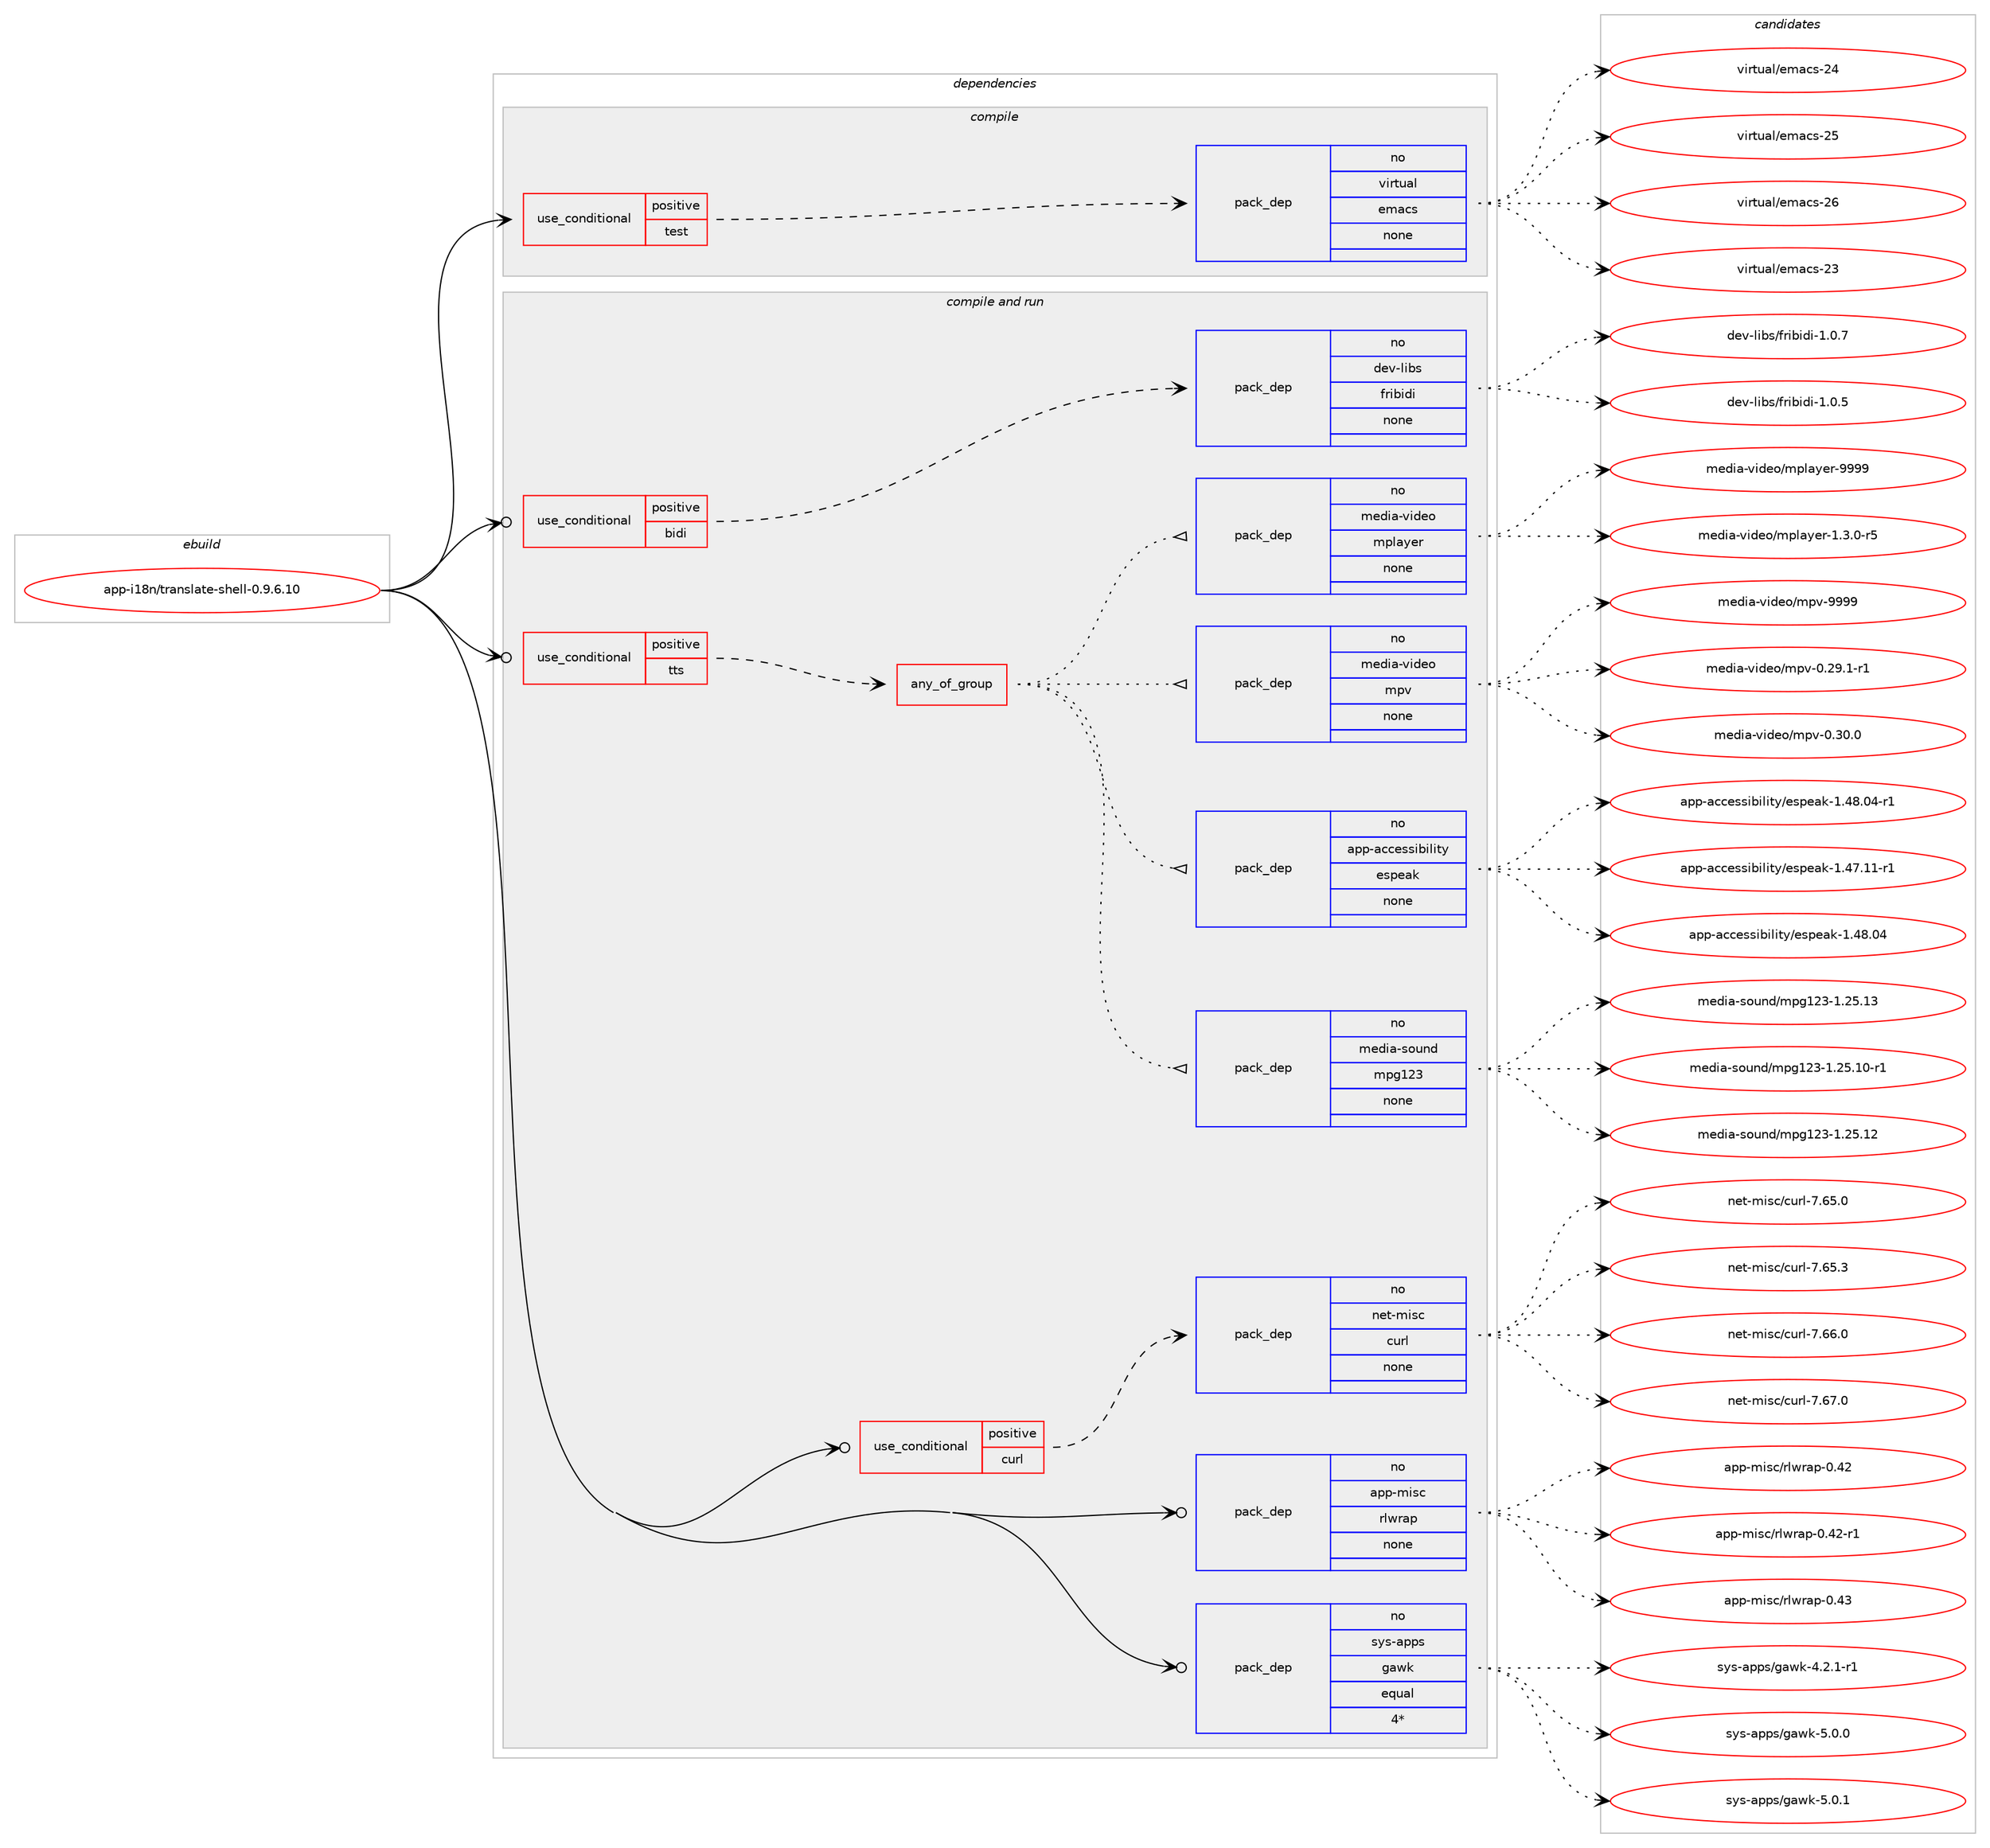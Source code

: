 digraph prolog {

# *************
# Graph options
# *************

newrank=true;
concentrate=true;
compound=true;
graph [rankdir=LR,fontname=Helvetica,fontsize=10,ranksep=1.5];#, ranksep=2.5, nodesep=0.2];
edge  [arrowhead=vee];
node  [fontname=Helvetica,fontsize=10];

# **********
# The ebuild
# **********

subgraph cluster_leftcol {
color=gray;
rank=same;
label=<<i>ebuild</i>>;
id [label="app-i18n/translate-shell-0.9.6.10", color=red, width=4, href="../app-i18n/translate-shell-0.9.6.10.svg"];
}

# ****************
# The dependencies
# ****************

subgraph cluster_midcol {
color=gray;
label=<<i>dependencies</i>>;
subgraph cluster_compile {
fillcolor="#eeeeee";
style=filled;
label=<<i>compile</i>>;
subgraph cond118468 {
dependency495845 [label=<<TABLE BORDER="0" CELLBORDER="1" CELLSPACING="0" CELLPADDING="4"><TR><TD ROWSPAN="3" CELLPADDING="10">use_conditional</TD></TR><TR><TD>positive</TD></TR><TR><TD>test</TD></TR></TABLE>>, shape=none, color=red];
subgraph pack368427 {
dependency495846 [label=<<TABLE BORDER="0" CELLBORDER="1" CELLSPACING="0" CELLPADDING="4" WIDTH="220"><TR><TD ROWSPAN="6" CELLPADDING="30">pack_dep</TD></TR><TR><TD WIDTH="110">no</TD></TR><TR><TD>virtual</TD></TR><TR><TD>emacs</TD></TR><TR><TD>none</TD></TR><TR><TD></TD></TR></TABLE>>, shape=none, color=blue];
}
dependency495845:e -> dependency495846:w [weight=20,style="dashed",arrowhead="vee"];
}
id:e -> dependency495845:w [weight=20,style="solid",arrowhead="vee"];
}
subgraph cluster_compileandrun {
fillcolor="#eeeeee";
style=filled;
label=<<i>compile and run</i>>;
subgraph cond118469 {
dependency495847 [label=<<TABLE BORDER="0" CELLBORDER="1" CELLSPACING="0" CELLPADDING="4"><TR><TD ROWSPAN="3" CELLPADDING="10">use_conditional</TD></TR><TR><TD>positive</TD></TR><TR><TD>bidi</TD></TR></TABLE>>, shape=none, color=red];
subgraph pack368428 {
dependency495848 [label=<<TABLE BORDER="0" CELLBORDER="1" CELLSPACING="0" CELLPADDING="4" WIDTH="220"><TR><TD ROWSPAN="6" CELLPADDING="30">pack_dep</TD></TR><TR><TD WIDTH="110">no</TD></TR><TR><TD>dev-libs</TD></TR><TR><TD>fribidi</TD></TR><TR><TD>none</TD></TR><TR><TD></TD></TR></TABLE>>, shape=none, color=blue];
}
dependency495847:e -> dependency495848:w [weight=20,style="dashed",arrowhead="vee"];
}
id:e -> dependency495847:w [weight=20,style="solid",arrowhead="odotvee"];
subgraph cond118470 {
dependency495849 [label=<<TABLE BORDER="0" CELLBORDER="1" CELLSPACING="0" CELLPADDING="4"><TR><TD ROWSPAN="3" CELLPADDING="10">use_conditional</TD></TR><TR><TD>positive</TD></TR><TR><TD>curl</TD></TR></TABLE>>, shape=none, color=red];
subgraph pack368429 {
dependency495850 [label=<<TABLE BORDER="0" CELLBORDER="1" CELLSPACING="0" CELLPADDING="4" WIDTH="220"><TR><TD ROWSPAN="6" CELLPADDING="30">pack_dep</TD></TR><TR><TD WIDTH="110">no</TD></TR><TR><TD>net-misc</TD></TR><TR><TD>curl</TD></TR><TR><TD>none</TD></TR><TR><TD></TD></TR></TABLE>>, shape=none, color=blue];
}
dependency495849:e -> dependency495850:w [weight=20,style="dashed",arrowhead="vee"];
}
id:e -> dependency495849:w [weight=20,style="solid",arrowhead="odotvee"];
subgraph cond118471 {
dependency495851 [label=<<TABLE BORDER="0" CELLBORDER="1" CELLSPACING="0" CELLPADDING="4"><TR><TD ROWSPAN="3" CELLPADDING="10">use_conditional</TD></TR><TR><TD>positive</TD></TR><TR><TD>tts</TD></TR></TABLE>>, shape=none, color=red];
subgraph any8635 {
dependency495852 [label=<<TABLE BORDER="0" CELLBORDER="1" CELLSPACING="0" CELLPADDING="4"><TR><TD CELLPADDING="10">any_of_group</TD></TR></TABLE>>, shape=none, color=red];subgraph pack368430 {
dependency495853 [label=<<TABLE BORDER="0" CELLBORDER="1" CELLSPACING="0" CELLPADDING="4" WIDTH="220"><TR><TD ROWSPAN="6" CELLPADDING="30">pack_dep</TD></TR><TR><TD WIDTH="110">no</TD></TR><TR><TD>media-sound</TD></TR><TR><TD>mpg123</TD></TR><TR><TD>none</TD></TR><TR><TD></TD></TR></TABLE>>, shape=none, color=blue];
}
dependency495852:e -> dependency495853:w [weight=20,style="dotted",arrowhead="oinv"];
subgraph pack368431 {
dependency495854 [label=<<TABLE BORDER="0" CELLBORDER="1" CELLSPACING="0" CELLPADDING="4" WIDTH="220"><TR><TD ROWSPAN="6" CELLPADDING="30">pack_dep</TD></TR><TR><TD WIDTH="110">no</TD></TR><TR><TD>app-accessibility</TD></TR><TR><TD>espeak</TD></TR><TR><TD>none</TD></TR><TR><TD></TD></TR></TABLE>>, shape=none, color=blue];
}
dependency495852:e -> dependency495854:w [weight=20,style="dotted",arrowhead="oinv"];
subgraph pack368432 {
dependency495855 [label=<<TABLE BORDER="0" CELLBORDER="1" CELLSPACING="0" CELLPADDING="4" WIDTH="220"><TR><TD ROWSPAN="6" CELLPADDING="30">pack_dep</TD></TR><TR><TD WIDTH="110">no</TD></TR><TR><TD>media-video</TD></TR><TR><TD>mpv</TD></TR><TR><TD>none</TD></TR><TR><TD></TD></TR></TABLE>>, shape=none, color=blue];
}
dependency495852:e -> dependency495855:w [weight=20,style="dotted",arrowhead="oinv"];
subgraph pack368433 {
dependency495856 [label=<<TABLE BORDER="0" CELLBORDER="1" CELLSPACING="0" CELLPADDING="4" WIDTH="220"><TR><TD ROWSPAN="6" CELLPADDING="30">pack_dep</TD></TR><TR><TD WIDTH="110">no</TD></TR><TR><TD>media-video</TD></TR><TR><TD>mplayer</TD></TR><TR><TD>none</TD></TR><TR><TD></TD></TR></TABLE>>, shape=none, color=blue];
}
dependency495852:e -> dependency495856:w [weight=20,style="dotted",arrowhead="oinv"];
}
dependency495851:e -> dependency495852:w [weight=20,style="dashed",arrowhead="vee"];
}
id:e -> dependency495851:w [weight=20,style="solid",arrowhead="odotvee"];
subgraph pack368434 {
dependency495857 [label=<<TABLE BORDER="0" CELLBORDER="1" CELLSPACING="0" CELLPADDING="4" WIDTH="220"><TR><TD ROWSPAN="6" CELLPADDING="30">pack_dep</TD></TR><TR><TD WIDTH="110">no</TD></TR><TR><TD>app-misc</TD></TR><TR><TD>rlwrap</TD></TR><TR><TD>none</TD></TR><TR><TD></TD></TR></TABLE>>, shape=none, color=blue];
}
id:e -> dependency495857:w [weight=20,style="solid",arrowhead="odotvee"];
subgraph pack368435 {
dependency495858 [label=<<TABLE BORDER="0" CELLBORDER="1" CELLSPACING="0" CELLPADDING="4" WIDTH="220"><TR><TD ROWSPAN="6" CELLPADDING="30">pack_dep</TD></TR><TR><TD WIDTH="110">no</TD></TR><TR><TD>sys-apps</TD></TR><TR><TD>gawk</TD></TR><TR><TD>equal</TD></TR><TR><TD>4*</TD></TR></TABLE>>, shape=none, color=blue];
}
id:e -> dependency495858:w [weight=20,style="solid",arrowhead="odotvee"];
}
subgraph cluster_run {
fillcolor="#eeeeee";
style=filled;
label=<<i>run</i>>;
}
}

# **************
# The candidates
# **************

subgraph cluster_choices {
rank=same;
color=gray;
label=<<i>candidates</i>>;

subgraph choice368427 {
color=black;
nodesep=1;
choice11810511411611797108471011099799115455051 [label="virtual/emacs-23", color=red, width=4,href="../virtual/emacs-23.svg"];
choice11810511411611797108471011099799115455052 [label="virtual/emacs-24", color=red, width=4,href="../virtual/emacs-24.svg"];
choice11810511411611797108471011099799115455053 [label="virtual/emacs-25", color=red, width=4,href="../virtual/emacs-25.svg"];
choice11810511411611797108471011099799115455054 [label="virtual/emacs-26", color=red, width=4,href="../virtual/emacs-26.svg"];
dependency495846:e -> choice11810511411611797108471011099799115455051:w [style=dotted,weight="100"];
dependency495846:e -> choice11810511411611797108471011099799115455052:w [style=dotted,weight="100"];
dependency495846:e -> choice11810511411611797108471011099799115455053:w [style=dotted,weight="100"];
dependency495846:e -> choice11810511411611797108471011099799115455054:w [style=dotted,weight="100"];
}
subgraph choice368428 {
color=black;
nodesep=1;
choice10010111845108105981154710211410598105100105454946484653 [label="dev-libs/fribidi-1.0.5", color=red, width=4,href="../dev-libs/fribidi-1.0.5.svg"];
choice10010111845108105981154710211410598105100105454946484655 [label="dev-libs/fribidi-1.0.7", color=red, width=4,href="../dev-libs/fribidi-1.0.7.svg"];
dependency495848:e -> choice10010111845108105981154710211410598105100105454946484653:w [style=dotted,weight="100"];
dependency495848:e -> choice10010111845108105981154710211410598105100105454946484655:w [style=dotted,weight="100"];
}
subgraph choice368429 {
color=black;
nodesep=1;
choice1101011164510910511599479911711410845554654534648 [label="net-misc/curl-7.65.0", color=red, width=4,href="../net-misc/curl-7.65.0.svg"];
choice1101011164510910511599479911711410845554654534651 [label="net-misc/curl-7.65.3", color=red, width=4,href="../net-misc/curl-7.65.3.svg"];
choice1101011164510910511599479911711410845554654544648 [label="net-misc/curl-7.66.0", color=red, width=4,href="../net-misc/curl-7.66.0.svg"];
choice1101011164510910511599479911711410845554654554648 [label="net-misc/curl-7.67.0", color=red, width=4,href="../net-misc/curl-7.67.0.svg"];
dependency495850:e -> choice1101011164510910511599479911711410845554654534648:w [style=dotted,weight="100"];
dependency495850:e -> choice1101011164510910511599479911711410845554654534651:w [style=dotted,weight="100"];
dependency495850:e -> choice1101011164510910511599479911711410845554654544648:w [style=dotted,weight="100"];
dependency495850:e -> choice1101011164510910511599479911711410845554654554648:w [style=dotted,weight="100"];
}
subgraph choice368430 {
color=black;
nodesep=1;
choice10910110010597451151111171101004710911210349505145494650534649484511449 [label="media-sound/mpg123-1.25.10-r1", color=red, width=4,href="../media-sound/mpg123-1.25.10-r1.svg"];
choice1091011001059745115111117110100471091121034950514549465053464950 [label="media-sound/mpg123-1.25.12", color=red, width=4,href="../media-sound/mpg123-1.25.12.svg"];
choice1091011001059745115111117110100471091121034950514549465053464951 [label="media-sound/mpg123-1.25.13", color=red, width=4,href="../media-sound/mpg123-1.25.13.svg"];
dependency495853:e -> choice10910110010597451151111171101004710911210349505145494650534649484511449:w [style=dotted,weight="100"];
dependency495853:e -> choice1091011001059745115111117110100471091121034950514549465053464950:w [style=dotted,weight="100"];
dependency495853:e -> choice1091011001059745115111117110100471091121034950514549465053464951:w [style=dotted,weight="100"];
}
subgraph choice368431 {
color=black;
nodesep=1;
choice971121124597999910111511510598105108105116121471011151121019710745494652554649494511449 [label="app-accessibility/espeak-1.47.11-r1", color=red, width=4,href="../app-accessibility/espeak-1.47.11-r1.svg"];
choice97112112459799991011151151059810510810511612147101115112101971074549465256464852 [label="app-accessibility/espeak-1.48.04", color=red, width=4,href="../app-accessibility/espeak-1.48.04.svg"];
choice971121124597999910111511510598105108105116121471011151121019710745494652564648524511449 [label="app-accessibility/espeak-1.48.04-r1", color=red, width=4,href="../app-accessibility/espeak-1.48.04-r1.svg"];
dependency495854:e -> choice971121124597999910111511510598105108105116121471011151121019710745494652554649494511449:w [style=dotted,weight="100"];
dependency495854:e -> choice97112112459799991011151151059810510810511612147101115112101971074549465256464852:w [style=dotted,weight="100"];
dependency495854:e -> choice971121124597999910111511510598105108105116121471011151121019710745494652564648524511449:w [style=dotted,weight="100"];
}
subgraph choice368432 {
color=black;
nodesep=1;
choice109101100105974511810510010111147109112118454846505746494511449 [label="media-video/mpv-0.29.1-r1", color=red, width=4,href="../media-video/mpv-0.29.1-r1.svg"];
choice10910110010597451181051001011114710911211845484651484648 [label="media-video/mpv-0.30.0", color=red, width=4,href="../media-video/mpv-0.30.0.svg"];
choice1091011001059745118105100101111471091121184557575757 [label="media-video/mpv-9999", color=red, width=4,href="../media-video/mpv-9999.svg"];
dependency495855:e -> choice109101100105974511810510010111147109112118454846505746494511449:w [style=dotted,weight="100"];
dependency495855:e -> choice10910110010597451181051001011114710911211845484651484648:w [style=dotted,weight="100"];
dependency495855:e -> choice1091011001059745118105100101111471091121184557575757:w [style=dotted,weight="100"];
}
subgraph choice368433 {
color=black;
nodesep=1;
choice109101100105974511810510010111147109112108971211011144549465146484511453 [label="media-video/mplayer-1.3.0-r5", color=red, width=4,href="../media-video/mplayer-1.3.0-r5.svg"];
choice109101100105974511810510010111147109112108971211011144557575757 [label="media-video/mplayer-9999", color=red, width=4,href="../media-video/mplayer-9999.svg"];
dependency495856:e -> choice109101100105974511810510010111147109112108971211011144549465146484511453:w [style=dotted,weight="100"];
dependency495856:e -> choice109101100105974511810510010111147109112108971211011144557575757:w [style=dotted,weight="100"];
}
subgraph choice368434 {
color=black;
nodesep=1;
choice97112112451091051159947114108119114971124548465250 [label="app-misc/rlwrap-0.42", color=red, width=4,href="../app-misc/rlwrap-0.42.svg"];
choice971121124510910511599471141081191149711245484652504511449 [label="app-misc/rlwrap-0.42-r1", color=red, width=4,href="../app-misc/rlwrap-0.42-r1.svg"];
choice97112112451091051159947114108119114971124548465251 [label="app-misc/rlwrap-0.43", color=red, width=4,href="../app-misc/rlwrap-0.43.svg"];
dependency495857:e -> choice97112112451091051159947114108119114971124548465250:w [style=dotted,weight="100"];
dependency495857:e -> choice971121124510910511599471141081191149711245484652504511449:w [style=dotted,weight="100"];
dependency495857:e -> choice97112112451091051159947114108119114971124548465251:w [style=dotted,weight="100"];
}
subgraph choice368435 {
color=black;
nodesep=1;
choice115121115459711211211547103971191074552465046494511449 [label="sys-apps/gawk-4.2.1-r1", color=red, width=4,href="../sys-apps/gawk-4.2.1-r1.svg"];
choice11512111545971121121154710397119107455346484648 [label="sys-apps/gawk-5.0.0", color=red, width=4,href="../sys-apps/gawk-5.0.0.svg"];
choice11512111545971121121154710397119107455346484649 [label="sys-apps/gawk-5.0.1", color=red, width=4,href="../sys-apps/gawk-5.0.1.svg"];
dependency495858:e -> choice115121115459711211211547103971191074552465046494511449:w [style=dotted,weight="100"];
dependency495858:e -> choice11512111545971121121154710397119107455346484648:w [style=dotted,weight="100"];
dependency495858:e -> choice11512111545971121121154710397119107455346484649:w [style=dotted,weight="100"];
}
}

}

